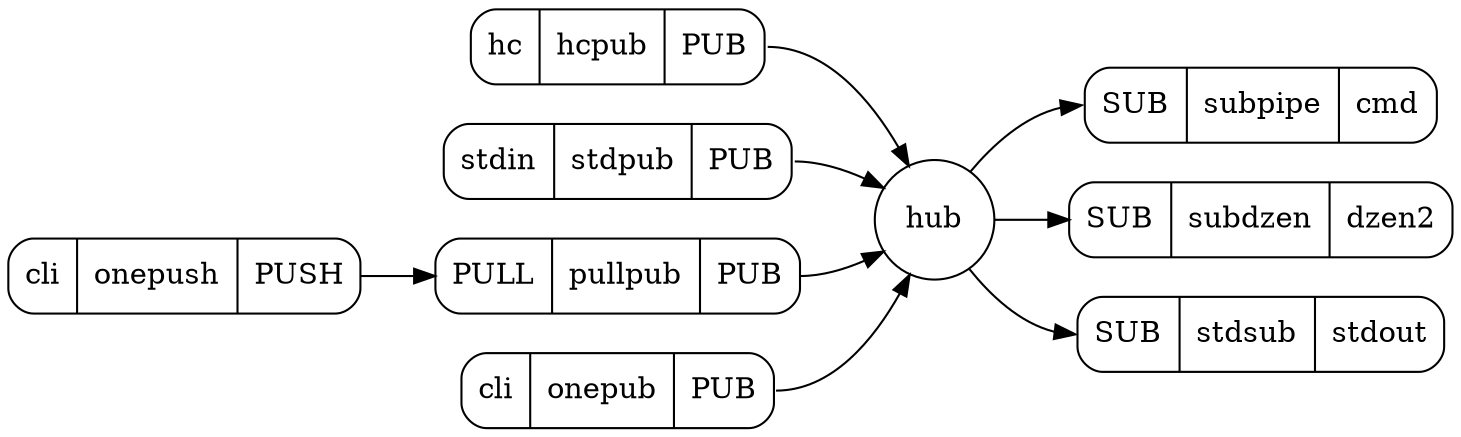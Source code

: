 digraph herbnet {
        layout=dot
        rankdir=LR
        node[shape=Mrecord]

        hub[shape=circle]

        hcpub[label="{hc|hcpub|<o>PUB}"]
        stdpub[label="{<i>stdin|stdpub|<o>PUB}"]
        pullpub[label="{<i>PULL|pullpub|<o>PUB}"]
        onepub[label="{<i>cli|onepub|<o>PUB}"]
        subpipe[label="{<i>SUB|subpipe|cmd}"]
        subdzen[label="{<i>SUB|subdzen|dzen2}"]
        stdsub[label="{<i>SUB|stdsub|<o>stdout}"]
        onepush[label="{cli|onepush|<o>PUSH}"]

        onepub:o  -> hub
        hcpub:o   -> hub
        pullpub:o -> hub
        stdpub:o  -> hub

        hub -> subpipe:i
        hub -> subdzen:i
        hub -> stdsub:i

        onepush->pullpub
}
